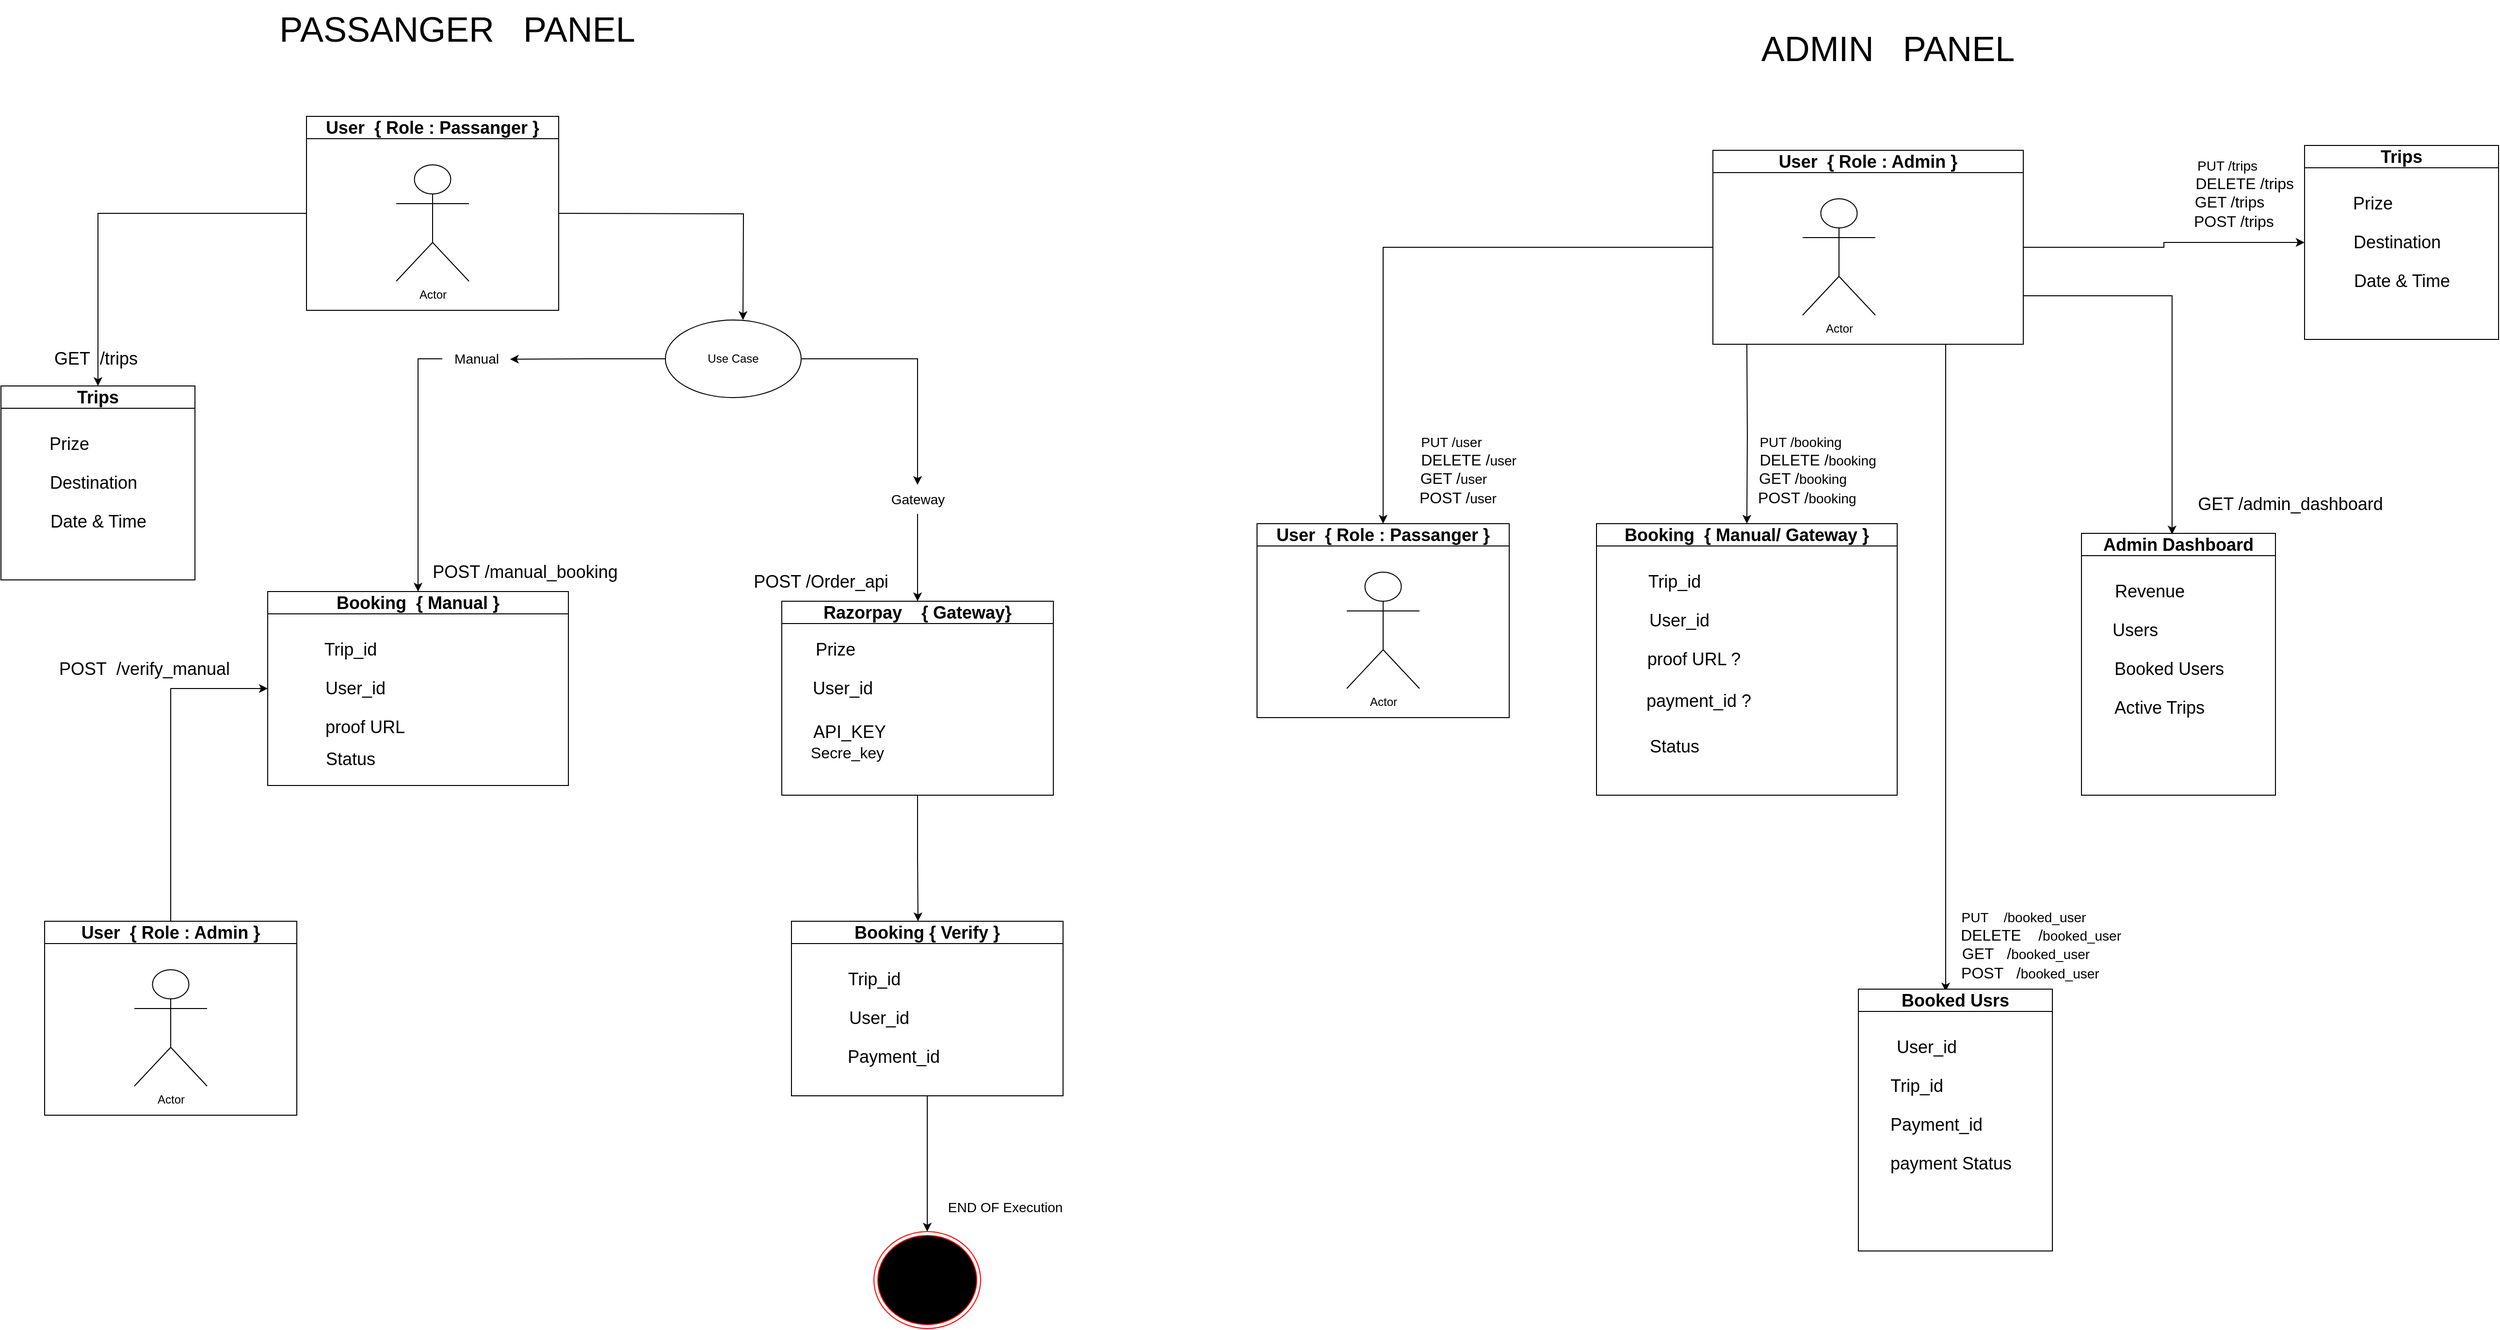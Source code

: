 <mxfile version="28.0.7">
  <diagram name="Page-1" id="l9hW8MwYD4k0rRs-Sbh3">
    <mxGraphModel dx="2123" dy="1704" grid="1" gridSize="10" guides="1" tooltips="1" connect="1" arrows="1" fold="1" page="1" pageScale="1" pageWidth="850" pageHeight="1100" math="0" shadow="0">
      <root>
        <mxCell id="0" />
        <mxCell id="1" parent="0" />
        <mxCell id="aZiC9IOcHN_K4GmecqXq-19" style="edgeStyle=orthogonalEdgeStyle;rounded=0;orthogonalLoop=1;jettySize=auto;html=1;exitX=1;exitY=0.5;exitDx=0;exitDy=0;" edge="1" parent="1">
          <mxGeometry relative="1" as="geometry">
            <mxPoint x="560" y="140" as="sourcePoint" />
            <mxPoint x="750" y="250" as="targetPoint" />
          </mxGeometry>
        </mxCell>
        <mxCell id="aZiC9IOcHN_K4GmecqXq-120" style="edgeStyle=orthogonalEdgeStyle;rounded=0;orthogonalLoop=1;jettySize=auto;html=1;exitX=0.5;exitY=1;exitDx=0;exitDy=0;entryX=0.5;entryY=0;entryDx=0;entryDy=0;" edge="1" parent="1" source="aZiC9IOcHN_K4GmecqXq-27" target="aZiC9IOcHN_K4GmecqXq-119">
          <mxGeometry relative="1" as="geometry" />
        </mxCell>
        <mxCell id="aZiC9IOcHN_K4GmecqXq-27" value="&lt;font style=&quot;font-size: 18px;&quot;&gt;Booking { Verify }&lt;/font&gt;" style="swimlane;whiteSpace=wrap;html=1;startSize=23;" vertex="1" parent="1">
          <mxGeometry x="800" y="870" width="280" height="180" as="geometry" />
        </mxCell>
        <mxCell id="aZiC9IOcHN_K4GmecqXq-28" value="&lt;font style=&quot;font-size: 18px;&quot;&gt;Trip_id&lt;/font&gt;" style="text;html=1;align=center;verticalAlign=middle;resizable=0;points=[];autosize=1;strokeColor=none;fillColor=none;" vertex="1" parent="aZiC9IOcHN_K4GmecqXq-27">
          <mxGeometry x="45" y="40" width="80" height="40" as="geometry" />
        </mxCell>
        <mxCell id="aZiC9IOcHN_K4GmecqXq-29" value="&lt;font style=&quot;font-size: 18px;&quot;&gt;User_id&lt;/font&gt;" style="text;html=1;align=center;verticalAlign=middle;resizable=0;points=[];autosize=1;strokeColor=none;fillColor=none;" vertex="1" parent="aZiC9IOcHN_K4GmecqXq-27">
          <mxGeometry x="45" y="80" width="90" height="40" as="geometry" />
        </mxCell>
        <mxCell id="aZiC9IOcHN_K4GmecqXq-30" value="&lt;font style=&quot;font-size: 18px;&quot;&gt;Payment_id&lt;/font&gt;" style="text;html=1;align=center;verticalAlign=middle;resizable=0;points=[];autosize=1;strokeColor=none;fillColor=none;" vertex="1" parent="aZiC9IOcHN_K4GmecqXq-27">
          <mxGeometry x="45" y="120" width="120" height="40" as="geometry" />
        </mxCell>
        <mxCell id="aZiC9IOcHN_K4GmecqXq-31" value="&lt;font style=&quot;font-size: 18px;&quot;&gt;Trips&lt;/font&gt;" style="swimlane;whiteSpace=wrap;html=1;startSize=23;" vertex="1" parent="1">
          <mxGeometry x="-15" y="318" width="200" height="200" as="geometry" />
        </mxCell>
        <mxCell id="aZiC9IOcHN_K4GmecqXq-32" value="&lt;font style=&quot;font-size: 18px;&quot;&gt;Prize&lt;/font&gt;" style="text;html=1;align=center;verticalAlign=middle;resizable=0;points=[];autosize=1;strokeColor=none;fillColor=none;" vertex="1" parent="aZiC9IOcHN_K4GmecqXq-31">
          <mxGeometry x="40" y="40" width="60" height="40" as="geometry" />
        </mxCell>
        <mxCell id="aZiC9IOcHN_K4GmecqXq-33" value="&lt;font style=&quot;font-size: 18px;&quot;&gt;Destination&lt;/font&gt;" style="text;html=1;align=center;verticalAlign=middle;resizable=0;points=[];autosize=1;strokeColor=none;fillColor=none;" vertex="1" parent="aZiC9IOcHN_K4GmecqXq-31">
          <mxGeometry x="40" y="80" width="110" height="40" as="geometry" />
        </mxCell>
        <mxCell id="aZiC9IOcHN_K4GmecqXq-34" value="&lt;font style=&quot;font-size: 18px;&quot;&gt;Date &amp;amp; Time&lt;/font&gt;" style="text;html=1;align=center;verticalAlign=middle;resizable=0;points=[];autosize=1;strokeColor=none;fillColor=none;" vertex="1" parent="aZiC9IOcHN_K4GmecqXq-31">
          <mxGeometry x="40" y="120" width="120" height="40" as="geometry" />
        </mxCell>
        <mxCell id="aZiC9IOcHN_K4GmecqXq-42" style="edgeStyle=orthogonalEdgeStyle;rounded=0;orthogonalLoop=1;jettySize=auto;html=1;entryX=0.5;entryY=0;entryDx=0;entryDy=0;exitX=0;exitY=0.5;exitDx=0;exitDy=0;" edge="1" parent="1" source="aZiC9IOcHN_K4GmecqXq-64" target="aZiC9IOcHN_K4GmecqXq-38">
          <mxGeometry relative="1" as="geometry" />
        </mxCell>
        <mxCell id="aZiC9IOcHN_K4GmecqXq-43" style="edgeStyle=orthogonalEdgeStyle;rounded=0;orthogonalLoop=1;jettySize=auto;html=1;exitX=0;exitY=0.5;exitDx=0;exitDy=0;" edge="1" parent="1" source="aZiC9IOcHN_K4GmecqXq-35" target="aZiC9IOcHN_K4GmecqXq-31">
          <mxGeometry relative="1" as="geometry">
            <mxPoint x="110" y="140" as="targetPoint" />
          </mxGeometry>
        </mxCell>
        <mxCell id="aZiC9IOcHN_K4GmecqXq-35" value="&lt;font style=&quot;font-size: 18px;&quot;&gt;User&amp;nbsp; { Role : Passanger }&lt;/font&gt;" style="swimlane;whiteSpace=wrap;html=1;startSize=23;" vertex="1" parent="1">
          <mxGeometry x="300" y="40" width="260" height="200" as="geometry" />
        </mxCell>
        <mxCell id="aZiC9IOcHN_K4GmecqXq-36" value="Actor" style="shape=umlActor;verticalLabelPosition=bottom;verticalAlign=top;html=1;outlineConnect=0;" vertex="1" parent="aZiC9IOcHN_K4GmecqXq-35">
          <mxGeometry x="92.5" y="50" width="75" height="120" as="geometry" />
        </mxCell>
        <mxCell id="aZiC9IOcHN_K4GmecqXq-38" value="&lt;font style=&quot;font-size: 18px;&quot;&gt;Booking&amp;nbsp; { Manual }&lt;/font&gt;" style="swimlane;whiteSpace=wrap;html=1;startSize=23;" vertex="1" parent="1">
          <mxGeometry x="260" y="530" width="310" height="200" as="geometry" />
        </mxCell>
        <mxCell id="aZiC9IOcHN_K4GmecqXq-39" value="&lt;font style=&quot;font-size: 18px;&quot;&gt;Trip_id&lt;/font&gt;" style="text;html=1;align=center;verticalAlign=middle;resizable=0;points=[];autosize=1;strokeColor=none;fillColor=none;" vertex="1" parent="aZiC9IOcHN_K4GmecqXq-38">
          <mxGeometry x="45" y="40" width="80" height="40" as="geometry" />
        </mxCell>
        <mxCell id="aZiC9IOcHN_K4GmecqXq-40" value="&lt;font style=&quot;font-size: 18px;&quot;&gt;User_id&lt;/font&gt;" style="text;html=1;align=center;verticalAlign=middle;resizable=0;points=[];autosize=1;strokeColor=none;fillColor=none;" vertex="1" parent="aZiC9IOcHN_K4GmecqXq-38">
          <mxGeometry x="45" y="80" width="90" height="40" as="geometry" />
        </mxCell>
        <mxCell id="aZiC9IOcHN_K4GmecqXq-41" value="&lt;span style=&quot;font-size: 18px;&quot;&gt;proof URL&lt;/span&gt;" style="text;html=1;align=center;verticalAlign=middle;resizable=0;points=[];autosize=1;strokeColor=none;fillColor=none;" vertex="1" parent="aZiC9IOcHN_K4GmecqXq-38">
          <mxGeometry x="45" y="120" width="110" height="40" as="geometry" />
        </mxCell>
        <mxCell id="aZiC9IOcHN_K4GmecqXq-72" value="&lt;font style=&quot;font-size: 18px;&quot;&gt;Status&lt;/font&gt;" style="text;html=1;align=center;verticalAlign=middle;resizable=0;points=[];autosize=1;strokeColor=none;fillColor=none;" vertex="1" parent="aZiC9IOcHN_K4GmecqXq-38">
          <mxGeometry x="50" y="153" width="70" height="40" as="geometry" />
        </mxCell>
        <mxCell id="aZiC9IOcHN_K4GmecqXq-45" value="&lt;font style=&quot;font-size: 18px;&quot;&gt;GET&amp;nbsp;&amp;nbsp;&lt;/font&gt;&lt;span style=&quot;font-size: 18px; background-color: transparent; color: light-dark(rgb(0, 0, 0), rgb(255, 255, 255));&quot;&gt;/trips&amp;nbsp;&lt;/span&gt;" style="text;html=1;align=center;verticalAlign=middle;resizable=0;points=[];autosize=1;strokeColor=none;fillColor=none;" vertex="1" parent="1">
          <mxGeometry x="30" y="270" width="110" height="40" as="geometry" />
        </mxCell>
        <mxCell id="aZiC9IOcHN_K4GmecqXq-46" value="&lt;font style=&quot;font-size: 18px;&quot;&gt;POST /&lt;/font&gt;&lt;span style=&quot;font-size: 18px; background-color: transparent; color: light-dark(rgb(0, 0, 0), rgb(255, 255, 255));&quot;&gt;Order_api&lt;/span&gt;" style="text;html=1;align=center;verticalAlign=middle;resizable=0;points=[];autosize=1;strokeColor=none;fillColor=none;" vertex="1" parent="1">
          <mxGeometry x="750" y="500" width="160" height="40" as="geometry" />
        </mxCell>
        <mxCell id="aZiC9IOcHN_K4GmecqXq-47" value="&lt;font style=&quot;font-size: 18px;&quot;&gt;Razorpay&amp;nbsp; &amp;nbsp; { Gateway}&lt;/font&gt;" style="swimlane;whiteSpace=wrap;html=1;startSize=23;" vertex="1" parent="1">
          <mxGeometry x="790" y="540" width="280" height="200" as="geometry" />
        </mxCell>
        <mxCell id="aZiC9IOcHN_K4GmecqXq-48" value="&lt;font style=&quot;font-size: 18px;&quot;&gt;Prize&lt;/font&gt;" style="text;html=1;align=center;verticalAlign=middle;resizable=0;points=[];autosize=1;strokeColor=none;fillColor=none;" vertex="1" parent="aZiC9IOcHN_K4GmecqXq-47">
          <mxGeometry x="25" y="30" width="60" height="40" as="geometry" />
        </mxCell>
        <mxCell id="aZiC9IOcHN_K4GmecqXq-49" value="&lt;font style=&quot;font-size: 18px;&quot;&gt;User_id&amp;nbsp;&lt;/font&gt;" style="text;html=1;align=center;verticalAlign=middle;resizable=0;points=[];autosize=1;strokeColor=none;fillColor=none;" vertex="1" parent="aZiC9IOcHN_K4GmecqXq-47">
          <mxGeometry x="20" y="70" width="90" height="40" as="geometry" />
        </mxCell>
        <mxCell id="aZiC9IOcHN_K4GmecqXq-61" value="&lt;font style=&quot;font-size: 18px;&quot;&gt;&amp;nbsp; API_KEY&lt;/font&gt;&lt;div&gt;&lt;font size=&quot;3&quot;&gt;&amp;nbsp;Secre_key&lt;/font&gt;&lt;/div&gt;" style="text;html=1;align=center;verticalAlign=middle;resizable=0;points=[];autosize=1;strokeColor=none;fillColor=none;" vertex="1" parent="aZiC9IOcHN_K4GmecqXq-47">
          <mxGeometry x="10" y="120" width="110" height="50" as="geometry" />
        </mxCell>
        <mxCell id="aZiC9IOcHN_K4GmecqXq-60" value="&amp;nbsp;" style="text;html=1;align=center;verticalAlign=middle;resizable=0;points=[];autosize=1;strokeColor=none;fillColor=none;" vertex="1" parent="aZiC9IOcHN_K4GmecqXq-47">
          <mxGeometry x="40" y="30" width="30" height="30" as="geometry" />
        </mxCell>
        <mxCell id="aZiC9IOcHN_K4GmecqXq-55" style="edgeStyle=orthogonalEdgeStyle;rounded=0;orthogonalLoop=1;jettySize=auto;html=1;exitX=0.5;exitY=1;exitDx=0;exitDy=0;entryX=0.466;entryY=0;entryDx=0;entryDy=0;entryPerimeter=0;" edge="1" parent="1" source="aZiC9IOcHN_K4GmecqXq-47" target="aZiC9IOcHN_K4GmecqXq-27">
          <mxGeometry relative="1" as="geometry" />
        </mxCell>
        <mxCell id="aZiC9IOcHN_K4GmecqXq-57" value="&amp;nbsp;" style="text;html=1;align=center;verticalAlign=middle;resizable=0;points=[];autosize=1;strokeColor=none;fillColor=none;" vertex="1" parent="1">
          <mxGeometry x="425" y="288" width="30" height="30" as="geometry" />
        </mxCell>
        <mxCell id="aZiC9IOcHN_K4GmecqXq-58" value="&lt;font style=&quot;font-size: 18px;&quot;&gt;POST /manual_booking&lt;/font&gt;" style="text;html=1;align=center;verticalAlign=middle;resizable=0;points=[];autosize=1;strokeColor=none;fillColor=none;" vertex="1" parent="1">
          <mxGeometry x="420" y="490" width="210" height="40" as="geometry" />
        </mxCell>
        <mxCell id="aZiC9IOcHN_K4GmecqXq-63" style="edgeStyle=orthogonalEdgeStyle;rounded=0;orthogonalLoop=1;jettySize=auto;html=1;entryX=0.5;entryY=0;entryDx=0;entryDy=0;" edge="1" parent="1" source="aZiC9IOcHN_K4GmecqXq-65" target="aZiC9IOcHN_K4GmecqXq-47">
          <mxGeometry relative="1" as="geometry" />
        </mxCell>
        <mxCell id="aZiC9IOcHN_K4GmecqXq-62" value="Use Case" style="ellipse;whiteSpace=wrap;html=1;" vertex="1" parent="1">
          <mxGeometry x="670" y="250" width="140" height="80" as="geometry" />
        </mxCell>
        <mxCell id="aZiC9IOcHN_K4GmecqXq-65" value="&lt;font style=&quot;font-size: 14px;&quot;&gt;Gateway&lt;/font&gt;" style="text;html=1;align=center;verticalAlign=middle;resizable=0;points=[];autosize=1;strokeColor=none;fillColor=none;" vertex="1" parent="1">
          <mxGeometry x="890" y="420" width="80" height="30" as="geometry" />
        </mxCell>
        <mxCell id="aZiC9IOcHN_K4GmecqXq-64" value="&lt;font style=&quot;font-size: 14px;&quot;&gt;Manual&lt;/font&gt;" style="text;html=1;align=center;verticalAlign=middle;resizable=0;points=[];autosize=1;strokeColor=none;fillColor=none;" vertex="1" parent="1">
          <mxGeometry x="440" y="275" width="70" height="30" as="geometry" />
        </mxCell>
        <mxCell id="aZiC9IOcHN_K4GmecqXq-68" style="edgeStyle=orthogonalEdgeStyle;rounded=0;orthogonalLoop=1;jettySize=auto;html=1;entryX=0.997;entryY=0.513;entryDx=0;entryDy=0;entryPerimeter=0;" edge="1" parent="1" source="aZiC9IOcHN_K4GmecqXq-62" target="aZiC9IOcHN_K4GmecqXq-64">
          <mxGeometry relative="1" as="geometry" />
        </mxCell>
        <mxCell id="aZiC9IOcHN_K4GmecqXq-69" style="edgeStyle=orthogonalEdgeStyle;rounded=0;orthogonalLoop=1;jettySize=auto;html=1;entryX=0.5;entryY=0;entryDx=0;entryDy=0;entryPerimeter=0;" edge="1" parent="1" source="aZiC9IOcHN_K4GmecqXq-62" target="aZiC9IOcHN_K4GmecqXq-65">
          <mxGeometry relative="1" as="geometry" />
        </mxCell>
        <mxCell id="aZiC9IOcHN_K4GmecqXq-73" style="edgeStyle=orthogonalEdgeStyle;rounded=0;orthogonalLoop=1;jettySize=auto;html=1;entryX=0;entryY=0.5;entryDx=0;entryDy=0;" edge="1" parent="1" source="aZiC9IOcHN_K4GmecqXq-70" target="aZiC9IOcHN_K4GmecqXq-38">
          <mxGeometry relative="1" as="geometry">
            <mxPoint x="160" y="640" as="targetPoint" />
          </mxGeometry>
        </mxCell>
        <mxCell id="aZiC9IOcHN_K4GmecqXq-70" value="&lt;font style=&quot;font-size: 18px;&quot;&gt;User&amp;nbsp; { Role : Admin }&lt;/font&gt;" style="swimlane;whiteSpace=wrap;html=1;startSize=23;" vertex="1" parent="1">
          <mxGeometry x="30" y="870" width="260" height="200" as="geometry" />
        </mxCell>
        <mxCell id="aZiC9IOcHN_K4GmecqXq-71" value="Actor" style="shape=umlActor;verticalLabelPosition=bottom;verticalAlign=top;html=1;outlineConnect=0;" vertex="1" parent="aZiC9IOcHN_K4GmecqXq-70">
          <mxGeometry x="92.5" y="50" width="75" height="120" as="geometry" />
        </mxCell>
        <mxCell id="aZiC9IOcHN_K4GmecqXq-74" value="&lt;font style=&quot;font-size: 18px;&quot;&gt;&amp;nbsp; &amp;nbsp; &amp;nbsp; &amp;nbsp;POST&amp;nbsp; /verify_manual&lt;/font&gt;" style="text;html=1;align=center;verticalAlign=middle;resizable=0;points=[];autosize=1;strokeColor=none;fillColor=none;" vertex="1" parent="1">
          <mxGeometry y="590" width="230" height="40" as="geometry" />
        </mxCell>
        <mxCell id="aZiC9IOcHN_K4GmecqXq-79" style="edgeStyle=orthogonalEdgeStyle;rounded=0;orthogonalLoop=1;jettySize=auto;html=1;entryX=0.5;entryY=0;entryDx=0;entryDy=0;" edge="1" parent="1" source="aZiC9IOcHN_K4GmecqXq-75" target="aZiC9IOcHN_K4GmecqXq-77">
          <mxGeometry relative="1" as="geometry" />
        </mxCell>
        <mxCell id="aZiC9IOcHN_K4GmecqXq-95" style="edgeStyle=orthogonalEdgeStyle;rounded=0;orthogonalLoop=1;jettySize=auto;html=1;exitX=1;exitY=0.5;exitDx=0;exitDy=0;entryX=0;entryY=0.5;entryDx=0;entryDy=0;" edge="1" parent="1" source="aZiC9IOcHN_K4GmecqXq-75" target="aZiC9IOcHN_K4GmecqXq-80">
          <mxGeometry relative="1" as="geometry">
            <mxPoint x="2280" y="175" as="targetPoint" />
          </mxGeometry>
        </mxCell>
        <mxCell id="aZiC9IOcHN_K4GmecqXq-96" style="edgeStyle=orthogonalEdgeStyle;rounded=0;orthogonalLoop=1;jettySize=auto;html=1;entryX=0.5;entryY=0;entryDx=0;entryDy=0;" edge="1" parent="1" target="aZiC9IOcHN_K4GmecqXq-86">
          <mxGeometry relative="1" as="geometry">
            <mxPoint x="1785" y="275" as="sourcePoint" />
          </mxGeometry>
        </mxCell>
        <mxCell id="aZiC9IOcHN_K4GmecqXq-112" style="edgeStyle=orthogonalEdgeStyle;rounded=0;orthogonalLoop=1;jettySize=auto;html=1;exitX=0.75;exitY=1;exitDx=0;exitDy=0;" edge="1" parent="1" source="aZiC9IOcHN_K4GmecqXq-75">
          <mxGeometry relative="1" as="geometry">
            <mxPoint x="1990" y="942.4" as="targetPoint" />
          </mxGeometry>
        </mxCell>
        <mxCell id="aZiC9IOcHN_K4GmecqXq-75" value="&lt;font style=&quot;font-size: 18px;&quot;&gt;User&amp;nbsp; { Role : Admin }&lt;/font&gt;" style="swimlane;whiteSpace=wrap;html=1;startSize=23;" vertex="1" parent="1">
          <mxGeometry x="1750" y="75" width="320" height="200" as="geometry" />
        </mxCell>
        <mxCell id="aZiC9IOcHN_K4GmecqXq-76" value="Actor" style="shape=umlActor;verticalLabelPosition=bottom;verticalAlign=top;html=1;outlineConnect=0;" vertex="1" parent="aZiC9IOcHN_K4GmecqXq-75">
          <mxGeometry x="92.5" y="50" width="75" height="120" as="geometry" />
        </mxCell>
        <mxCell id="aZiC9IOcHN_K4GmecqXq-77" value="&lt;font style=&quot;font-size: 18px;&quot;&gt;User&amp;nbsp; { Role : Passanger }&lt;/font&gt;" style="swimlane;whiteSpace=wrap;html=1;startSize=23;" vertex="1" parent="1">
          <mxGeometry x="1280" y="460" width="260" height="200" as="geometry" />
        </mxCell>
        <mxCell id="aZiC9IOcHN_K4GmecqXq-78" value="Actor" style="shape=umlActor;verticalLabelPosition=bottom;verticalAlign=top;html=1;outlineConnect=0;" vertex="1" parent="aZiC9IOcHN_K4GmecqXq-77">
          <mxGeometry x="92.5" y="50" width="75" height="120" as="geometry" />
        </mxCell>
        <mxCell id="aZiC9IOcHN_K4GmecqXq-80" value="&lt;font style=&quot;font-size: 18px;&quot;&gt;Trips&lt;/font&gt;" style="swimlane;whiteSpace=wrap;html=1;startSize=23;" vertex="1" parent="1">
          <mxGeometry x="2360" y="70" width="200" height="200" as="geometry" />
        </mxCell>
        <mxCell id="aZiC9IOcHN_K4GmecqXq-81" value="&lt;font style=&quot;font-size: 18px;&quot;&gt;Prize&lt;/font&gt;" style="text;html=1;align=center;verticalAlign=middle;resizable=0;points=[];autosize=1;strokeColor=none;fillColor=none;" vertex="1" parent="aZiC9IOcHN_K4GmecqXq-80">
          <mxGeometry x="40" y="40" width="60" height="40" as="geometry" />
        </mxCell>
        <mxCell id="aZiC9IOcHN_K4GmecqXq-82" value="&lt;font style=&quot;font-size: 18px;&quot;&gt;Destination&lt;/font&gt;" style="text;html=1;align=center;verticalAlign=middle;resizable=0;points=[];autosize=1;strokeColor=none;fillColor=none;" vertex="1" parent="aZiC9IOcHN_K4GmecqXq-80">
          <mxGeometry x="40" y="80" width="110" height="40" as="geometry" />
        </mxCell>
        <mxCell id="aZiC9IOcHN_K4GmecqXq-83" value="&lt;font style=&quot;font-size: 18px;&quot;&gt;Date &amp;amp; Time&lt;/font&gt;" style="text;html=1;align=center;verticalAlign=middle;resizable=0;points=[];autosize=1;strokeColor=none;fillColor=none;" vertex="1" parent="aZiC9IOcHN_K4GmecqXq-80">
          <mxGeometry x="40" y="120" width="120" height="40" as="geometry" />
        </mxCell>
        <mxCell id="aZiC9IOcHN_K4GmecqXq-86" value="&lt;font style=&quot;font-size: 18px;&quot;&gt;Booking&amp;nbsp; { Manual/ Gateway }&lt;/font&gt;" style="swimlane;whiteSpace=wrap;html=1;startSize=23;" vertex="1" parent="1">
          <mxGeometry x="1630" y="460" width="310" height="280" as="geometry" />
        </mxCell>
        <mxCell id="aZiC9IOcHN_K4GmecqXq-87" value="&lt;font style=&quot;font-size: 18px;&quot;&gt;Trip_id&lt;/font&gt;" style="text;html=1;align=center;verticalAlign=middle;resizable=0;points=[];autosize=1;strokeColor=none;fillColor=none;" vertex="1" parent="aZiC9IOcHN_K4GmecqXq-86">
          <mxGeometry x="40" y="40" width="80" height="40" as="geometry" />
        </mxCell>
        <mxCell id="aZiC9IOcHN_K4GmecqXq-88" value="&lt;font style=&quot;font-size: 18px;&quot;&gt;User_id&lt;/font&gt;" style="text;html=1;align=center;verticalAlign=middle;resizable=0;points=[];autosize=1;strokeColor=none;fillColor=none;" vertex="1" parent="aZiC9IOcHN_K4GmecqXq-86">
          <mxGeometry x="40" y="80" width="90" height="40" as="geometry" />
        </mxCell>
        <mxCell id="aZiC9IOcHN_K4GmecqXq-89" value="&lt;span style=&quot;font-size: 18px;&quot;&gt;proof URL ?&lt;/span&gt;" style="text;html=1;align=center;verticalAlign=middle;resizable=0;points=[];autosize=1;strokeColor=none;fillColor=none;" vertex="1" parent="aZiC9IOcHN_K4GmecqXq-86">
          <mxGeometry x="40" y="120" width="120" height="40" as="geometry" />
        </mxCell>
        <mxCell id="aZiC9IOcHN_K4GmecqXq-90" value="&lt;font style=&quot;font-size: 18px;&quot;&gt;Status&lt;/font&gt;" style="text;html=1;align=center;verticalAlign=middle;resizable=0;points=[];autosize=1;strokeColor=none;fillColor=none;" vertex="1" parent="aZiC9IOcHN_K4GmecqXq-86">
          <mxGeometry x="45" y="210" width="70" height="40" as="geometry" />
        </mxCell>
        <mxCell id="aZiC9IOcHN_K4GmecqXq-93" value="&lt;font style=&quot;font-size: 18px;&quot;&gt;payment_id ?&lt;/font&gt;" style="text;html=1;align=center;verticalAlign=middle;resizable=0;points=[];autosize=1;strokeColor=none;fillColor=none;" vertex="1" parent="aZiC9IOcHN_K4GmecqXq-86">
          <mxGeometry x="40" y="163" width="130" height="40" as="geometry" />
        </mxCell>
        <mxCell id="aZiC9IOcHN_K4GmecqXq-97" value="&lt;font style=&quot;font-size: 18px;&quot;&gt;Admin Dashboard&lt;/font&gt;" style="swimlane;whiteSpace=wrap;html=1;startSize=23;" vertex="1" parent="1">
          <mxGeometry x="2130" y="470" width="200" height="270" as="geometry" />
        </mxCell>
        <mxCell id="aZiC9IOcHN_K4GmecqXq-98" value="&lt;font style=&quot;font-size: 18px;&quot;&gt;Revenue&lt;/font&gt;" style="text;html=1;align=center;verticalAlign=middle;resizable=0;points=[];autosize=1;strokeColor=none;fillColor=none;" vertex="1" parent="aZiC9IOcHN_K4GmecqXq-97">
          <mxGeometry x="20" y="40" width="100" height="40" as="geometry" />
        </mxCell>
        <mxCell id="aZiC9IOcHN_K4GmecqXq-99" value="&lt;font style=&quot;font-size: 18px;&quot;&gt;Users&lt;/font&gt;" style="text;html=1;align=center;verticalAlign=middle;resizable=0;points=[];autosize=1;strokeColor=none;fillColor=none;" vertex="1" parent="aZiC9IOcHN_K4GmecqXq-97">
          <mxGeometry x="20" y="80" width="70" height="40" as="geometry" />
        </mxCell>
        <mxCell id="aZiC9IOcHN_K4GmecqXq-100" value="&lt;font style=&quot;font-size: 18px;&quot;&gt;Booked Users&lt;/font&gt;" style="text;html=1;align=center;verticalAlign=middle;resizable=0;points=[];autosize=1;strokeColor=none;fillColor=none;" vertex="1" parent="aZiC9IOcHN_K4GmecqXq-97">
          <mxGeometry x="20" y="120" width="140" height="40" as="geometry" />
        </mxCell>
        <mxCell id="aZiC9IOcHN_K4GmecqXq-111" value="&lt;font style=&quot;font-size: 18px;&quot;&gt;Active Trips&lt;/font&gt;" style="text;html=1;align=center;verticalAlign=middle;resizable=0;points=[];autosize=1;strokeColor=none;fillColor=none;" vertex="1" parent="aZiC9IOcHN_K4GmecqXq-97">
          <mxGeometry x="20" y="160" width="120" height="40" as="geometry" />
        </mxCell>
        <mxCell id="aZiC9IOcHN_K4GmecqXq-101" style="edgeStyle=orthogonalEdgeStyle;rounded=0;orthogonalLoop=1;jettySize=auto;html=1;exitX=1;exitY=0.75;exitDx=0;exitDy=0;entryX=0.467;entryY=0.004;entryDx=0;entryDy=0;entryPerimeter=0;" edge="1" parent="1" source="aZiC9IOcHN_K4GmecqXq-75" target="aZiC9IOcHN_K4GmecqXq-97">
          <mxGeometry relative="1" as="geometry" />
        </mxCell>
        <mxCell id="aZiC9IOcHN_K4GmecqXq-102" value="&lt;font style=&quot;font-size: 18px;&quot;&gt;GET /admin_dashboard&lt;/font&gt;" style="text;html=1;align=center;verticalAlign=middle;resizable=0;points=[];autosize=1;strokeColor=none;fillColor=none;" vertex="1" parent="1">
          <mxGeometry x="2240" y="420" width="210" height="40" as="geometry" />
        </mxCell>
        <mxCell id="aZiC9IOcHN_K4GmecqXq-103" value="&lt;font style=&quot;font-size: 14px;&quot;&gt;PUT /trips&lt;/font&gt;&lt;div&gt;&lt;font size=&quot;3&quot; style=&quot;&quot;&gt;&amp;nbsp; &amp;nbsp; &amp;nbsp; &amp;nbsp; DELETE /trips&lt;/font&gt;&lt;/div&gt;&lt;div&gt;&lt;span style=&quot;background-color: transparent; color: light-dark(rgb(0, 0, 0), rgb(255, 255, 255));&quot;&gt;&lt;font size=&quot;3&quot;&gt;&amp;nbsp;GET /trips&lt;/font&gt;&lt;/span&gt;&lt;/div&gt;&lt;div&gt;&lt;font size=&quot;3&quot; style=&quot;&quot;&gt;&amp;nbsp; &amp;nbsp;POST /trips&lt;/font&gt;&lt;/div&gt;" style="text;html=1;align=center;verticalAlign=middle;resizable=0;points=[];autosize=1;strokeColor=none;fillColor=none;" vertex="1" parent="1">
          <mxGeometry x="2200" y="75" width="160" height="90" as="geometry" />
        </mxCell>
        <mxCell id="aZiC9IOcHN_K4GmecqXq-104" value="&lt;font style=&quot;font-size: 36px;&quot;&gt;ADMIN&amp;nbsp; &amp;nbsp;PANEL&lt;/font&gt;" style="text;html=1;align=center;verticalAlign=middle;resizable=0;points=[];autosize=1;strokeColor=none;fillColor=none;" vertex="1" parent="1">
          <mxGeometry x="1790" y="-60" width="280" height="60" as="geometry" />
        </mxCell>
        <mxCell id="aZiC9IOcHN_K4GmecqXq-105" value="&lt;font style=&quot;font-size: 36px;&quot;&gt;PASSANGER&amp;nbsp; &amp;nbsp;PANEL&lt;/font&gt;" style="text;html=1;align=center;verticalAlign=middle;resizable=0;points=[];autosize=1;strokeColor=none;fillColor=none;" vertex="1" parent="1">
          <mxGeometry x="260" y="-80" width="390" height="60" as="geometry" />
        </mxCell>
        <mxCell id="aZiC9IOcHN_K4GmecqXq-107" value="&lt;span style=&quot;color: rgba(0, 0, 0, 0); font-family: monospace; font-size: 0px; text-align: start;&quot;&gt;%3CmxGraphModel%3E%3Croot%3E%3CmxCell%20id%3D%220%22%2F%3E%3CmxCell%20id%3D%221%22%20parent%3D%220%22%2F%3E%3CmxCell%20id%3D%222%22%20value%3D%22%26lt%3Bfont%20style%3D%26quot%3Bfont-size%3A%2014px%3B%26quot%3B%26gt%3BPUT%20%2Ftrips%26lt%3B%2Ffont%26gt%3B%26lt%3Bdiv%26gt%3B%26lt%3Bfont%20size%3D%26quot%3B3%26quot%3B%20style%3D%26quot%3B%26quot%3B%26gt%3B%26amp%3Bnbsp%3B%20%26amp%3Bnbsp%3B%20%26amp%3Bnbsp%3B%20%26amp%3Bnbsp%3B%20DELETE%20%2Ftrips%26lt%3B%2Ffont%26gt%3B%26lt%3B%2Fdiv%26gt%3B%26lt%3Bdiv%26gt%3B%26lt%3Bspan%20style%3D%26quot%3Bbackground-color%3A%20transparent%3B%20color%3A%20light-dark(rgb(0%2C%200%2C%200)%2C%20rgb(255%2C%20255%2C%20255))%3B%26quot%3B%26gt%3B%26lt%3Bfont%20size%3D%26quot%3B3%26quot%3B%26gt%3B%26amp%3Bnbsp%3BGET%20%2Ftrips%26lt%3B%2Ffont%26gt%3B%26lt%3B%2Fspan%26gt%3B%26lt%3B%2Fdiv%26gt%3B%26lt%3Bdiv%26gt%3B%26lt%3Bfont%20size%3D%26quot%3B3%26quot%3B%20style%3D%26quot%3B%26quot%3B%26gt%3B%26amp%3Bnbsp%3B%20%26amp%3Bnbsp%3BPOST%20%2Ftrips%26lt%3B%2Ffont%26gt%3B%26lt%3B%2Fdiv%26gt%3B%22%20style%3D%22text%3Bhtml%3D1%3Balign%3Dcenter%3BverticalAlign%3Dmiddle%3Bresizable%3D0%3Bpoints%3D%5B%5D%3Bautosize%3D1%3BstrokeColor%3Dnone%3BfillColor%3Dnone%3B%22%20vertex%3D%221%22%20parent%3D%221%22%3E%3CmxGeometry%20x%3D%222085%22%20y%3D%2275%22%20width%3D%22160%22%20height%3D%2290%22%20as%3D%22geometry%22%2F%3E%3C%2FmxCell%3E%3C%2Froot%3E%3C%2FmxGraphModel%3E&lt;/span&gt;" style="text;html=1;align=center;verticalAlign=middle;resizable=0;points=[];autosize=1;strokeColor=none;fillColor=none;" vertex="1" parent="1">
          <mxGeometry x="1820" y="398" width="20" height="30" as="geometry" />
        </mxCell>
        <mxCell id="aZiC9IOcHN_K4GmecqXq-108" value="&lt;font style=&quot;font-size: 14px;&quot;&gt;PUT /booking&lt;/font&gt;&lt;div&gt;&lt;font size=&quot;3&quot; style=&quot;&quot;&gt;&amp;nbsp; &amp;nbsp; &amp;nbsp; &amp;nbsp; DELETE /&lt;/font&gt;&lt;span style=&quot;font-size: 14px; background-color: transparent; color: light-dark(rgb(0, 0, 0), rgb(255, 255, 255));&quot;&gt;booking&lt;/span&gt;&lt;/div&gt;&lt;div&gt;&lt;span style=&quot;background-color: transparent; color: light-dark(rgb(0, 0, 0), rgb(255, 255, 255));&quot;&gt;&lt;font size=&quot;3&quot;&gt;&amp;nbsp;GET /&lt;/font&gt;&lt;/span&gt;&lt;span style=&quot;font-size: 14px; background-color: transparent; color: light-dark(rgb(0, 0, 0), rgb(255, 255, 255));&quot;&gt;booking&lt;/span&gt;&lt;/div&gt;&lt;div&gt;&lt;font size=&quot;3&quot; style=&quot;&quot;&gt;&amp;nbsp; &amp;nbsp;POST /&lt;/font&gt;&lt;span style=&quot;font-size: 14px; background-color: transparent; color: light-dark(rgb(0, 0, 0), rgb(255, 255, 255));&quot;&gt;booking&lt;/span&gt;&lt;/div&gt;" style="text;html=1;align=center;verticalAlign=middle;resizable=0;points=[];autosize=1;strokeColor=none;fillColor=none;" vertex="1" parent="1">
          <mxGeometry x="1750" y="360" width="180" height="90" as="geometry" />
        </mxCell>
        <mxCell id="aZiC9IOcHN_K4GmecqXq-109" value="&lt;font style=&quot;font-size: 14px;&quot;&gt;PUT /user&lt;/font&gt;&lt;div&gt;&lt;font size=&quot;3&quot; style=&quot;&quot;&gt;&amp;nbsp; &amp;nbsp; &amp;nbsp; &amp;nbsp; DELETE /&lt;/font&gt;&lt;span style=&quot;font-size: 14px; background-color: transparent; color: light-dark(rgb(0, 0, 0), rgb(255, 255, 255));&quot;&gt;user&lt;/span&gt;&lt;/div&gt;&lt;div&gt;&lt;span style=&quot;background-color: transparent; color: light-dark(rgb(0, 0, 0), rgb(255, 255, 255));&quot;&gt;&lt;font size=&quot;3&quot;&gt;&amp;nbsp;GET /&lt;/font&gt;&lt;/span&gt;&lt;span style=&quot;font-size: 14px; background-color: transparent; color: light-dark(rgb(0, 0, 0), rgb(255, 255, 255));&quot;&gt;user&lt;/span&gt;&lt;/div&gt;&lt;div&gt;&lt;font size=&quot;3&quot; style=&quot;&quot;&gt;&amp;nbsp; &amp;nbsp;POST /&lt;/font&gt;&lt;span style=&quot;font-size: 14px; background-color: transparent; color: light-dark(rgb(0, 0, 0), rgb(255, 255, 255));&quot;&gt;user&lt;/span&gt;&lt;/div&gt;" style="text;html=1;align=center;verticalAlign=middle;resizable=0;points=[];autosize=1;strokeColor=none;fillColor=none;" vertex="1" parent="1">
          <mxGeometry x="1400" y="360" width="160" height="90" as="geometry" />
        </mxCell>
        <mxCell id="aZiC9IOcHN_K4GmecqXq-113" value="&lt;font style=&quot;font-size: 18px;&quot;&gt;Booked Usrs&lt;/font&gt;" style="swimlane;whiteSpace=wrap;html=1;startSize=23;" vertex="1" parent="1">
          <mxGeometry x="1900" y="940" width="200" height="270" as="geometry" />
        </mxCell>
        <mxCell id="aZiC9IOcHN_K4GmecqXq-114" value="&lt;font style=&quot;font-size: 18px;&quot;&gt;User_id&lt;/font&gt;" style="text;html=1;align=center;verticalAlign=middle;resizable=0;points=[];autosize=1;strokeColor=none;fillColor=none;" vertex="1" parent="aZiC9IOcHN_K4GmecqXq-113">
          <mxGeometry x="25" y="40" width="90" height="40" as="geometry" />
        </mxCell>
        <mxCell id="aZiC9IOcHN_K4GmecqXq-115" value="&lt;font style=&quot;font-size: 18px;&quot;&gt;&amp;nbsp; Trip_id&lt;/font&gt;" style="text;html=1;align=center;verticalAlign=middle;resizable=0;points=[];autosize=1;strokeColor=none;fillColor=none;" vertex="1" parent="aZiC9IOcHN_K4GmecqXq-113">
          <mxGeometry x="10" y="80" width="90" height="40" as="geometry" />
        </mxCell>
        <mxCell id="aZiC9IOcHN_K4GmecqXq-116" value="&lt;font style=&quot;font-size: 18px;&quot;&gt;Payment_id&lt;/font&gt;" style="text;html=1;align=center;verticalAlign=middle;resizable=0;points=[];autosize=1;strokeColor=none;fillColor=none;" vertex="1" parent="aZiC9IOcHN_K4GmecqXq-113">
          <mxGeometry x="20" y="120" width="120" height="40" as="geometry" />
        </mxCell>
        <mxCell id="aZiC9IOcHN_K4GmecqXq-117" value="&lt;span style=&quot;font-size: 18px;&quot;&gt;payment Status&lt;/span&gt;" style="text;html=1;align=center;verticalAlign=middle;resizable=0;points=[];autosize=1;strokeColor=none;fillColor=none;" vertex="1" parent="aZiC9IOcHN_K4GmecqXq-113">
          <mxGeometry x="20" y="160" width="150" height="40" as="geometry" />
        </mxCell>
        <mxCell id="aZiC9IOcHN_K4GmecqXq-118" value="&lt;font style=&quot;font-size: 14px;&quot;&gt;PUT&amp;nbsp; &amp;nbsp; /booked_user&lt;/font&gt;&lt;div&gt;&lt;font size=&quot;3&quot; style=&quot;&quot;&gt;&amp;nbsp; &amp;nbsp; &amp;nbsp; &amp;nbsp; DELETE&amp;nbsp; &amp;nbsp; /&lt;/font&gt;&lt;span style=&quot;font-size: 14px; background-color: transparent; color: light-dark(rgb(0, 0, 0), rgb(255, 255, 255));&quot;&gt;booked_user&lt;/span&gt;&lt;/div&gt;&lt;div&gt;&lt;span style=&quot;background-color: transparent; color: light-dark(rgb(0, 0, 0), rgb(255, 255, 255));&quot;&gt;&lt;font size=&quot;3&quot;&gt;&amp;nbsp;GET&amp;nbsp; &amp;nbsp;/&lt;/font&gt;&lt;/span&gt;&lt;span style=&quot;font-size: 14px; background-color: transparent; color: light-dark(rgb(0, 0, 0), rgb(255, 255, 255));&quot;&gt;booked_user&lt;/span&gt;&lt;/div&gt;&lt;div&gt;&lt;font size=&quot;3&quot; style=&quot;&quot;&gt;&amp;nbsp; &amp;nbsp;POST&amp;nbsp; &amp;nbsp;/&lt;/font&gt;&lt;span style=&quot;font-size: 14px; background-color: transparent; color: light-dark(rgb(0, 0, 0), rgb(255, 255, 255));&quot;&gt;booked_user&lt;/span&gt;&lt;/div&gt;" style="text;html=1;align=center;verticalAlign=middle;resizable=0;points=[];autosize=1;strokeColor=none;fillColor=none;" vertex="1" parent="1">
          <mxGeometry x="1960" y="850" width="220" height="90" as="geometry" />
        </mxCell>
        <mxCell id="aZiC9IOcHN_K4GmecqXq-119" value="" style="ellipse;html=1;shape=endState;fillColor=#000000;strokeColor=#ff0000;" vertex="1" parent="1">
          <mxGeometry x="885" y="1190" width="110" height="100" as="geometry" />
        </mxCell>
        <mxCell id="aZiC9IOcHN_K4GmecqXq-122" value="&lt;font style=&quot;font-size: 14px;&quot;&gt;END OF Execution&lt;/font&gt;" style="text;html=1;align=center;verticalAlign=middle;resizable=0;points=[];autosize=1;strokeColor=none;fillColor=none;" vertex="1" parent="1">
          <mxGeometry x="950" y="1150" width="140" height="30" as="geometry" />
        </mxCell>
      </root>
    </mxGraphModel>
  </diagram>
</mxfile>
